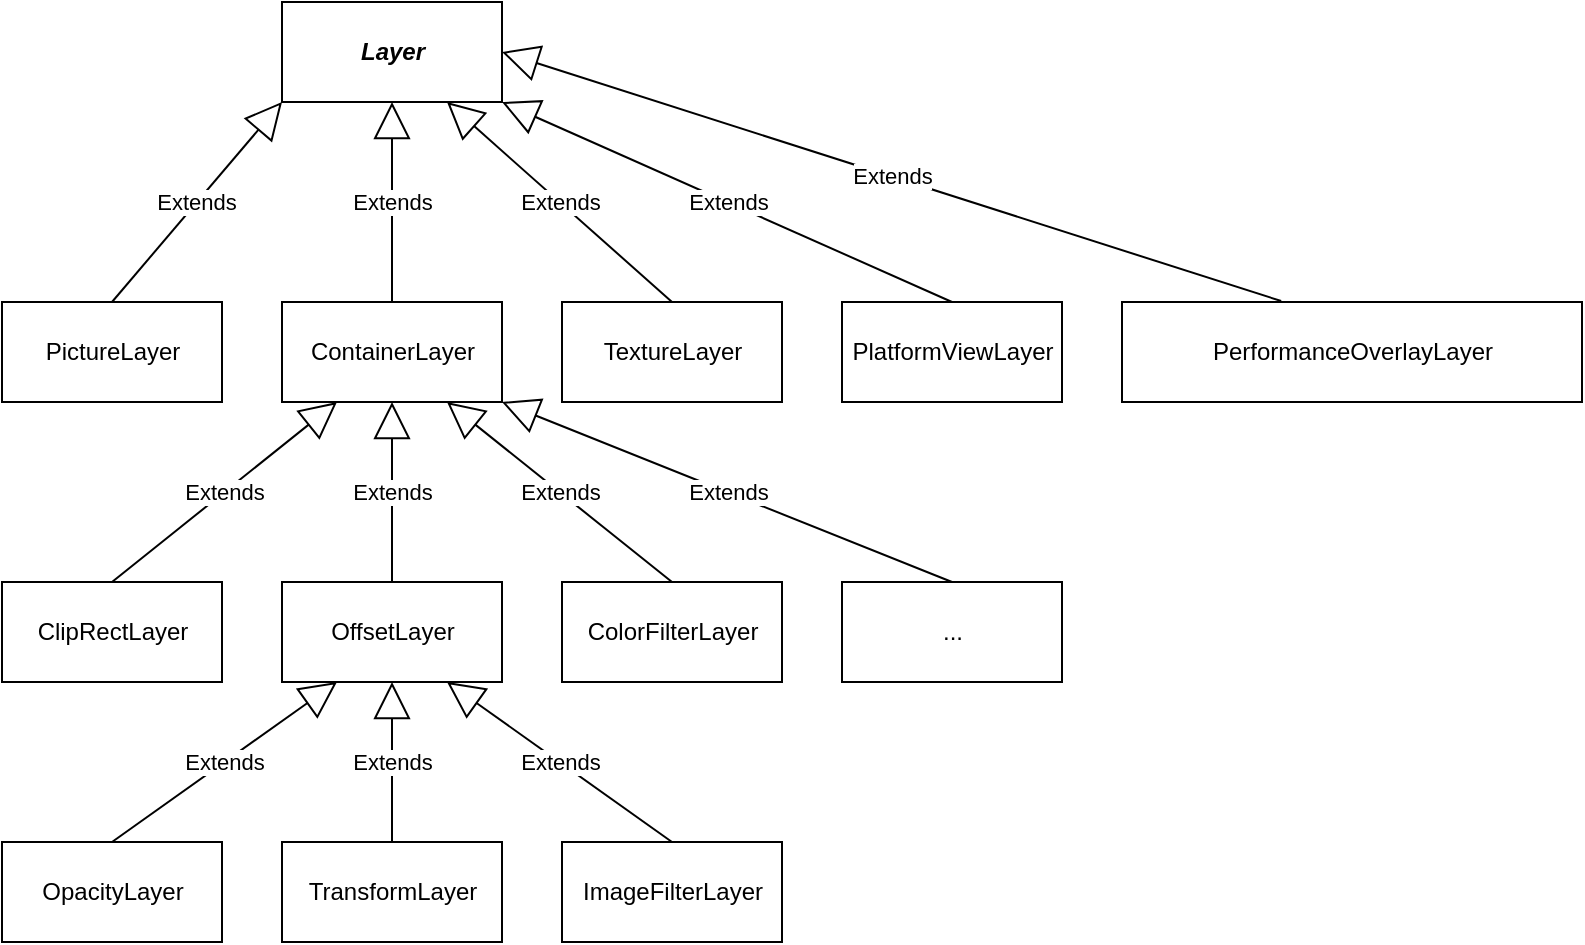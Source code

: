 <mxfile version="20.6.2" type="device"><diagram id="lK3_ja1thIGgIGgRITpf" name="第 1 页"><mxGraphModel dx="703" dy="558" grid="1" gridSize="10" guides="1" tooltips="1" connect="1" arrows="1" fold="1" page="1" pageScale="1" pageWidth="827" pageHeight="1169" math="0" shadow="0"><root><mxCell id="0"/><mxCell id="1" parent="0"/><mxCell id="KmzFwSu3BnC03Pj48bmm-1" value="&lt;b&gt;&lt;i&gt;Layer&lt;/i&gt;&lt;/b&gt;" style="html=1;" vertex="1" parent="1"><mxGeometry x="310" y="270" width="110" height="50" as="geometry"/></mxCell><mxCell id="KmzFwSu3BnC03Pj48bmm-2" value="ContainerLayer" style="html=1;" vertex="1" parent="1"><mxGeometry x="310" y="420" width="110" height="50" as="geometry"/></mxCell><mxCell id="KmzFwSu3BnC03Pj48bmm-3" value="Extends" style="endArrow=block;endSize=16;endFill=0;html=1;rounded=0;entryX=0.5;entryY=1;entryDx=0;entryDy=0;exitX=0.5;exitY=0;exitDx=0;exitDy=0;" edge="1" parent="1" source="KmzFwSu3BnC03Pj48bmm-2" target="KmzFwSu3BnC03Pj48bmm-1"><mxGeometry width="160" relative="1" as="geometry"><mxPoint x="280" y="430" as="sourcePoint"/><mxPoint x="370" y="330" as="targetPoint"/></mxGeometry></mxCell><mxCell id="KmzFwSu3BnC03Pj48bmm-4" value="PictureLayer" style="html=1;" vertex="1" parent="1"><mxGeometry x="170" y="420" width="110" height="50" as="geometry"/></mxCell><mxCell id="KmzFwSu3BnC03Pj48bmm-5" value="Extends" style="endArrow=block;endSize=16;endFill=0;html=1;rounded=0;entryX=0;entryY=1;entryDx=0;entryDy=0;exitX=0.5;exitY=0;exitDx=0;exitDy=0;" edge="1" parent="1" source="KmzFwSu3BnC03Pj48bmm-4" target="KmzFwSu3BnC03Pj48bmm-1"><mxGeometry width="160" relative="1" as="geometry"><mxPoint x="280" y="430" as="sourcePoint"/><mxPoint x="440" y="430" as="targetPoint"/></mxGeometry></mxCell><mxCell id="KmzFwSu3BnC03Pj48bmm-6" value="TextureLayer" style="html=1;" vertex="1" parent="1"><mxGeometry x="450" y="420" width="110" height="50" as="geometry"/></mxCell><mxCell id="KmzFwSu3BnC03Pj48bmm-7" value="PlatformViewLayer" style="html=1;" vertex="1" parent="1"><mxGeometry x="590" y="420" width="110" height="50" as="geometry"/></mxCell><mxCell id="KmzFwSu3BnC03Pj48bmm-8" value="PerformanceOverlayLayer" style="html=1;" vertex="1" parent="1"><mxGeometry x="730" y="420" width="230" height="50" as="geometry"/></mxCell><mxCell id="KmzFwSu3BnC03Pj48bmm-9" value="Extends" style="endArrow=block;endSize=16;endFill=0;html=1;rounded=0;entryX=0.75;entryY=1;entryDx=0;entryDy=0;exitX=0.5;exitY=0;exitDx=0;exitDy=0;" edge="1" parent="1" source="KmzFwSu3BnC03Pj48bmm-6" target="KmzFwSu3BnC03Pj48bmm-1"><mxGeometry width="160" relative="1" as="geometry"><mxPoint x="410" y="430" as="sourcePoint"/><mxPoint x="570" y="430" as="targetPoint"/></mxGeometry></mxCell><mxCell id="KmzFwSu3BnC03Pj48bmm-10" value="Extends" style="endArrow=block;endSize=16;endFill=0;html=1;rounded=0;entryX=1;entryY=1;entryDx=0;entryDy=0;exitX=0.5;exitY=0;exitDx=0;exitDy=0;" edge="1" parent="1" source="KmzFwSu3BnC03Pj48bmm-7" target="KmzFwSu3BnC03Pj48bmm-1"><mxGeometry width="160" relative="1" as="geometry"><mxPoint x="410" y="430" as="sourcePoint"/><mxPoint x="570" y="430" as="targetPoint"/></mxGeometry></mxCell><mxCell id="KmzFwSu3BnC03Pj48bmm-11" value="Extends" style="endArrow=block;endSize=16;endFill=0;html=1;rounded=0;exitX=0.346;exitY=-0.01;exitDx=0;exitDy=0;exitPerimeter=0;entryX=1;entryY=0.5;entryDx=0;entryDy=0;" edge="1" parent="1" source="KmzFwSu3BnC03Pj48bmm-8" target="KmzFwSu3BnC03Pj48bmm-1"><mxGeometry width="160" relative="1" as="geometry"><mxPoint x="410" y="430" as="sourcePoint"/><mxPoint x="570" y="430" as="targetPoint"/></mxGeometry></mxCell><mxCell id="KmzFwSu3BnC03Pj48bmm-12" value="OffsetLayer" style="html=1;" vertex="1" parent="1"><mxGeometry x="310" y="560" width="110" height="50" as="geometry"/></mxCell><mxCell id="KmzFwSu3BnC03Pj48bmm-13" value="Extends" style="endArrow=block;endSize=16;endFill=0;html=1;rounded=0;exitX=0.5;exitY=0;exitDx=0;exitDy=0;entryX=0.5;entryY=1;entryDx=0;entryDy=0;" edge="1" parent="1" source="KmzFwSu3BnC03Pj48bmm-12" target="KmzFwSu3BnC03Pj48bmm-2"><mxGeometry width="160" relative="1" as="geometry"><mxPoint x="400" y="430" as="sourcePoint"/><mxPoint x="560" y="430" as="targetPoint"/></mxGeometry></mxCell><mxCell id="KmzFwSu3BnC03Pj48bmm-14" value="ClipRectLayer" style="html=1;" vertex="1" parent="1"><mxGeometry x="170" y="560" width="110" height="50" as="geometry"/></mxCell><mxCell id="KmzFwSu3BnC03Pj48bmm-15" value="Extends" style="endArrow=block;endSize=16;endFill=0;html=1;rounded=0;exitX=0.5;exitY=0;exitDx=0;exitDy=0;entryX=0.25;entryY=1;entryDx=0;entryDy=0;" edge="1" parent="1" source="KmzFwSu3BnC03Pj48bmm-14" target="KmzFwSu3BnC03Pj48bmm-2"><mxGeometry width="160" relative="1" as="geometry"><mxPoint x="400" y="430" as="sourcePoint"/><mxPoint x="560" y="430" as="targetPoint"/></mxGeometry></mxCell><mxCell id="KmzFwSu3BnC03Pj48bmm-16" value="ColorFilterLayer" style="html=1;" vertex="1" parent="1"><mxGeometry x="450" y="560" width="110" height="50" as="geometry"/></mxCell><mxCell id="KmzFwSu3BnC03Pj48bmm-17" value="..." style="html=1;" vertex="1" parent="1"><mxGeometry x="590" y="560" width="110" height="50" as="geometry"/></mxCell><mxCell id="KmzFwSu3BnC03Pj48bmm-18" value="Extends" style="endArrow=block;endSize=16;endFill=0;html=1;rounded=0;exitX=0.5;exitY=0;exitDx=0;exitDy=0;entryX=0.75;entryY=1;entryDx=0;entryDy=0;" edge="1" parent="1" source="KmzFwSu3BnC03Pj48bmm-16" target="KmzFwSu3BnC03Pj48bmm-2"><mxGeometry width="160" relative="1" as="geometry"><mxPoint x="450" y="520" as="sourcePoint"/><mxPoint x="610" y="520" as="targetPoint"/></mxGeometry></mxCell><mxCell id="KmzFwSu3BnC03Pj48bmm-19" value="Extends" style="endArrow=block;endSize=16;endFill=0;html=1;rounded=0;exitX=0.5;exitY=0;exitDx=0;exitDy=0;entryX=1;entryY=1;entryDx=0;entryDy=0;" edge="1" parent="1" source="KmzFwSu3BnC03Pj48bmm-17" target="KmzFwSu3BnC03Pj48bmm-2"><mxGeometry width="160" relative="1" as="geometry"><mxPoint x="270" y="430" as="sourcePoint"/><mxPoint x="430" y="430" as="targetPoint"/></mxGeometry></mxCell><mxCell id="KmzFwSu3BnC03Pj48bmm-20" value="TransformLayer" style="html=1;" vertex="1" parent="1"><mxGeometry x="310" y="690" width="110" height="50" as="geometry"/></mxCell><mxCell id="KmzFwSu3BnC03Pj48bmm-21" value="Extends" style="endArrow=block;endSize=16;endFill=0;html=1;rounded=0;entryX=0.5;entryY=1;entryDx=0;entryDy=0;" edge="1" parent="1" target="KmzFwSu3BnC03Pj48bmm-12"><mxGeometry width="160" relative="1" as="geometry"><mxPoint x="365" y="690" as="sourcePoint"/><mxPoint x="520" y="500" as="targetPoint"/></mxGeometry></mxCell><mxCell id="KmzFwSu3BnC03Pj48bmm-22" value="OpacityLayer" style="html=1;" vertex="1" parent="1"><mxGeometry x="170" y="690" width="110" height="50" as="geometry"/></mxCell><mxCell id="KmzFwSu3BnC03Pj48bmm-23" value="Extends" style="endArrow=block;endSize=16;endFill=0;html=1;rounded=0;exitX=0.5;exitY=0;exitDx=0;exitDy=0;entryX=0.25;entryY=1;entryDx=0;entryDy=0;" edge="1" parent="1" source="KmzFwSu3BnC03Pj48bmm-22" target="KmzFwSu3BnC03Pj48bmm-12"><mxGeometry width="160" relative="1" as="geometry"><mxPoint x="360" y="500" as="sourcePoint"/><mxPoint x="520" y="500" as="targetPoint"/></mxGeometry></mxCell><mxCell id="KmzFwSu3BnC03Pj48bmm-24" value="ImageFilterLayer" style="html=1;" vertex="1" parent="1"><mxGeometry x="450" y="690" width="110" height="50" as="geometry"/></mxCell><mxCell id="KmzFwSu3BnC03Pj48bmm-25" value="Extends" style="endArrow=block;endSize=16;endFill=0;html=1;rounded=0;entryX=0.75;entryY=1;entryDx=0;entryDy=0;exitX=0.5;exitY=0;exitDx=0;exitDy=0;" edge="1" parent="1" source="KmzFwSu3BnC03Pj48bmm-24" target="KmzFwSu3BnC03Pj48bmm-12"><mxGeometry width="160" relative="1" as="geometry"><mxPoint x="360" y="500" as="sourcePoint"/><mxPoint x="520" y="500" as="targetPoint"/></mxGeometry></mxCell></root></mxGraphModel></diagram></mxfile>